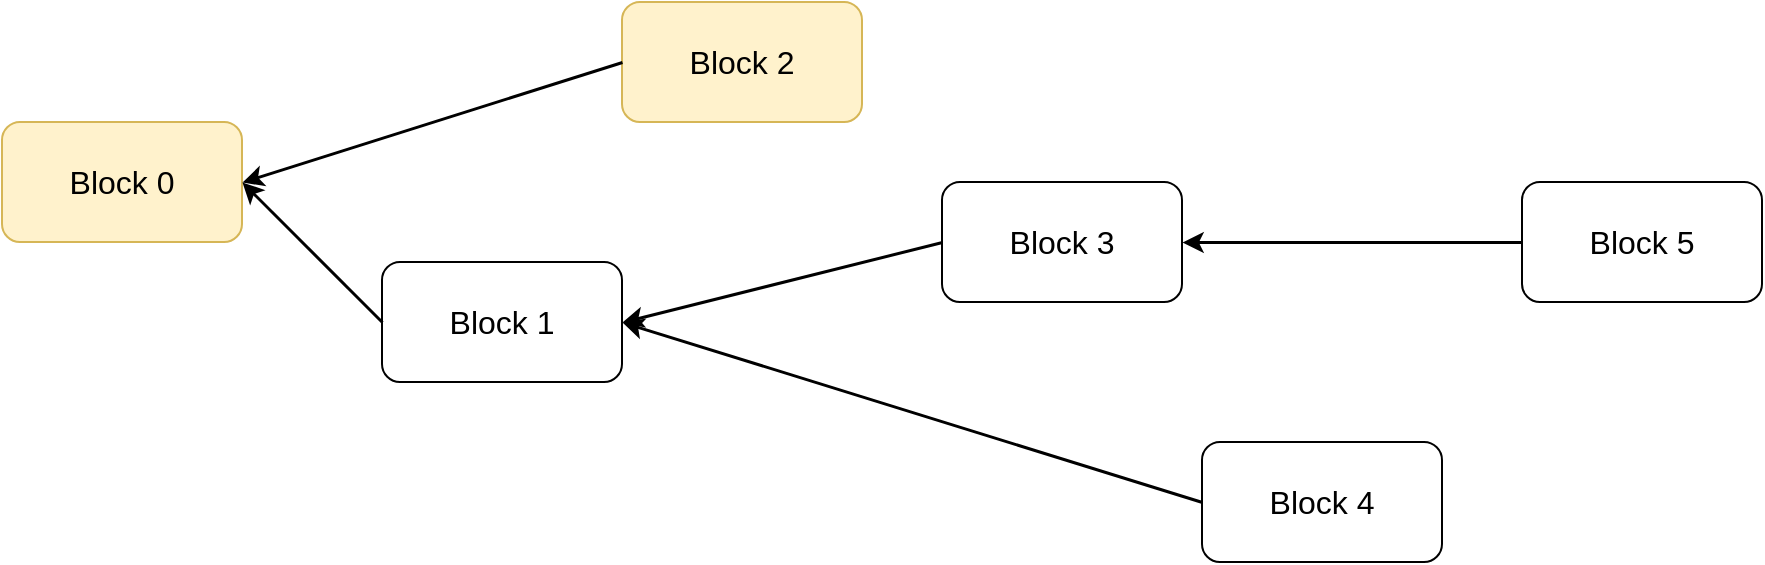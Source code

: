 <mxfile version="20.5.3" type="github">
  <diagram id="4wNCzE6D2qslsPTlwHBM" name="Page-1">
    <mxGraphModel dx="1426" dy="794" grid="1" gridSize="10" guides="1" tooltips="1" connect="1" arrows="1" fold="1" page="1" pageScale="1" pageWidth="850" pageHeight="1100" math="0" shadow="0">
      <root>
        <mxCell id="0" />
        <mxCell id="1" parent="0" />
        <mxCell id="xnZ_-viWnfDRhHtvkvKn-1" value="&lt;font style=&quot;font-size: 16px;&quot;&gt;Block 0&lt;/font&gt;" style="rounded=1;whiteSpace=wrap;html=1;fillColor=#fff2cc;strokeColor=#d6b656;" vertex="1" parent="1">
          <mxGeometry y="380" width="120" height="60" as="geometry" />
        </mxCell>
        <mxCell id="xnZ_-viWnfDRhHtvkvKn-2" value="&lt;span style=&quot;font-size: 16px;&quot;&gt;Block 1&lt;/span&gt;" style="rounded=1;whiteSpace=wrap;html=1;" vertex="1" parent="1">
          <mxGeometry x="190" y="450" width="120" height="60" as="geometry" />
        </mxCell>
        <mxCell id="xnZ_-viWnfDRhHtvkvKn-3" value="&lt;span style=&quot;font-size: 16px;&quot;&gt;Block 2&lt;/span&gt;" style="rounded=1;whiteSpace=wrap;html=1;fillColor=#fff2cc;strokeColor=#d6b656;" vertex="1" parent="1">
          <mxGeometry x="310" y="320" width="120" height="60" as="geometry" />
        </mxCell>
        <mxCell id="xnZ_-viWnfDRhHtvkvKn-4" value="&lt;span style=&quot;font-size: 16px;&quot;&gt;Block 4&lt;/span&gt;" style="rounded=1;whiteSpace=wrap;html=1;" vertex="1" parent="1">
          <mxGeometry x="600" y="540" width="120" height="60" as="geometry" />
        </mxCell>
        <mxCell id="xnZ_-viWnfDRhHtvkvKn-5" value="&lt;span style=&quot;font-size: 16px;&quot;&gt;Block 3&lt;/span&gt;" style="rounded=1;whiteSpace=wrap;html=1;" vertex="1" parent="1">
          <mxGeometry x="470" y="410" width="120" height="60" as="geometry" />
        </mxCell>
        <mxCell id="xnZ_-viWnfDRhHtvkvKn-6" value="&lt;span style=&quot;font-size: 16px;&quot;&gt;Block 5&lt;/span&gt;" style="rounded=1;whiteSpace=wrap;html=1;" vertex="1" parent="1">
          <mxGeometry x="760" y="410" width="120" height="60" as="geometry" />
        </mxCell>
        <mxCell id="xnZ_-viWnfDRhHtvkvKn-7" value="" style="endArrow=classic;html=1;rounded=0;fontSize=16;strokeWidth=1.5;exitX=0;exitY=0.5;exitDx=0;exitDy=0;entryX=1;entryY=0.5;entryDx=0;entryDy=0;" edge="1" parent="1" source="xnZ_-viWnfDRhHtvkvKn-3" target="xnZ_-viWnfDRhHtvkvKn-1">
          <mxGeometry width="50" height="50" relative="1" as="geometry">
            <mxPoint x="410" y="420" as="sourcePoint" />
            <mxPoint x="460" y="370" as="targetPoint" />
          </mxGeometry>
        </mxCell>
        <mxCell id="xnZ_-viWnfDRhHtvkvKn-8" value="" style="endArrow=classic;html=1;rounded=0;fontSize=16;strokeWidth=1.5;exitX=0;exitY=0.5;exitDx=0;exitDy=0;entryX=1;entryY=0.5;entryDx=0;entryDy=0;" edge="1" parent="1" source="xnZ_-viWnfDRhHtvkvKn-2" target="xnZ_-viWnfDRhHtvkvKn-1">
          <mxGeometry width="50" height="50" relative="1" as="geometry">
            <mxPoint x="320" y="360" as="sourcePoint" />
            <mxPoint x="130" y="420" as="targetPoint" />
          </mxGeometry>
        </mxCell>
        <mxCell id="xnZ_-viWnfDRhHtvkvKn-9" value="" style="endArrow=classic;html=1;rounded=0;fontSize=16;strokeWidth=1.5;exitX=0;exitY=0.5;exitDx=0;exitDy=0;entryX=1;entryY=0.5;entryDx=0;entryDy=0;" edge="1" parent="1" source="xnZ_-viWnfDRhHtvkvKn-5" target="xnZ_-viWnfDRhHtvkvKn-2">
          <mxGeometry width="50" height="50" relative="1" as="geometry">
            <mxPoint x="200" y="490" as="sourcePoint" />
            <mxPoint x="130" y="420" as="targetPoint" />
          </mxGeometry>
        </mxCell>
        <mxCell id="xnZ_-viWnfDRhHtvkvKn-10" value="" style="endArrow=classic;html=1;rounded=0;fontSize=16;strokeWidth=1.5;exitX=0;exitY=0.5;exitDx=0;exitDy=0;entryX=1;entryY=0.5;entryDx=0;entryDy=0;" edge="1" parent="1" source="xnZ_-viWnfDRhHtvkvKn-4" target="xnZ_-viWnfDRhHtvkvKn-2">
          <mxGeometry width="50" height="50" relative="1" as="geometry">
            <mxPoint x="480" y="450" as="sourcePoint" />
            <mxPoint x="320" y="490" as="targetPoint" />
          </mxGeometry>
        </mxCell>
        <mxCell id="xnZ_-viWnfDRhHtvkvKn-11" value="" style="endArrow=classic;html=1;rounded=0;fontSize=16;strokeWidth=1.5;exitX=0;exitY=0.5;exitDx=0;exitDy=0;entryX=1;entryY=0.5;entryDx=0;entryDy=0;" edge="1" parent="1" source="xnZ_-viWnfDRhHtvkvKn-6" target="xnZ_-viWnfDRhHtvkvKn-5">
          <mxGeometry width="50" height="50" relative="1" as="geometry">
            <mxPoint x="450" y="580" as="sourcePoint" />
            <mxPoint x="320" y="490" as="targetPoint" />
          </mxGeometry>
        </mxCell>
      </root>
    </mxGraphModel>
  </diagram>
</mxfile>

